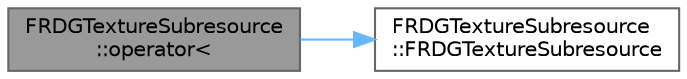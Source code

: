 digraph "FRDGTextureSubresource::operator&lt;"
{
 // INTERACTIVE_SVG=YES
 // LATEX_PDF_SIZE
  bgcolor="transparent";
  edge [fontname=Helvetica,fontsize=10,labelfontname=Helvetica,labelfontsize=10];
  node [fontname=Helvetica,fontsize=10,shape=box,height=0.2,width=0.4];
  rankdir="LR";
  Node1 [id="Node000001",label="FRDGTextureSubresource\l::operator\<",height=0.2,width=0.4,color="gray40", fillcolor="grey60", style="filled", fontcolor="black",tooltip=" "];
  Node1 -> Node2 [id="edge1_Node000001_Node000002",color="steelblue1",style="solid",tooltip=" "];
  Node2 [id="Node000002",label="FRDGTextureSubresource\l::FRDGTextureSubresource",height=0.2,width=0.4,color="grey40", fillcolor="white", style="filled",URL="$df/d25/structFRDGTextureSubresource.html#a8d95d6367bed3499c29f5e101323bf49",tooltip=" "];
}
